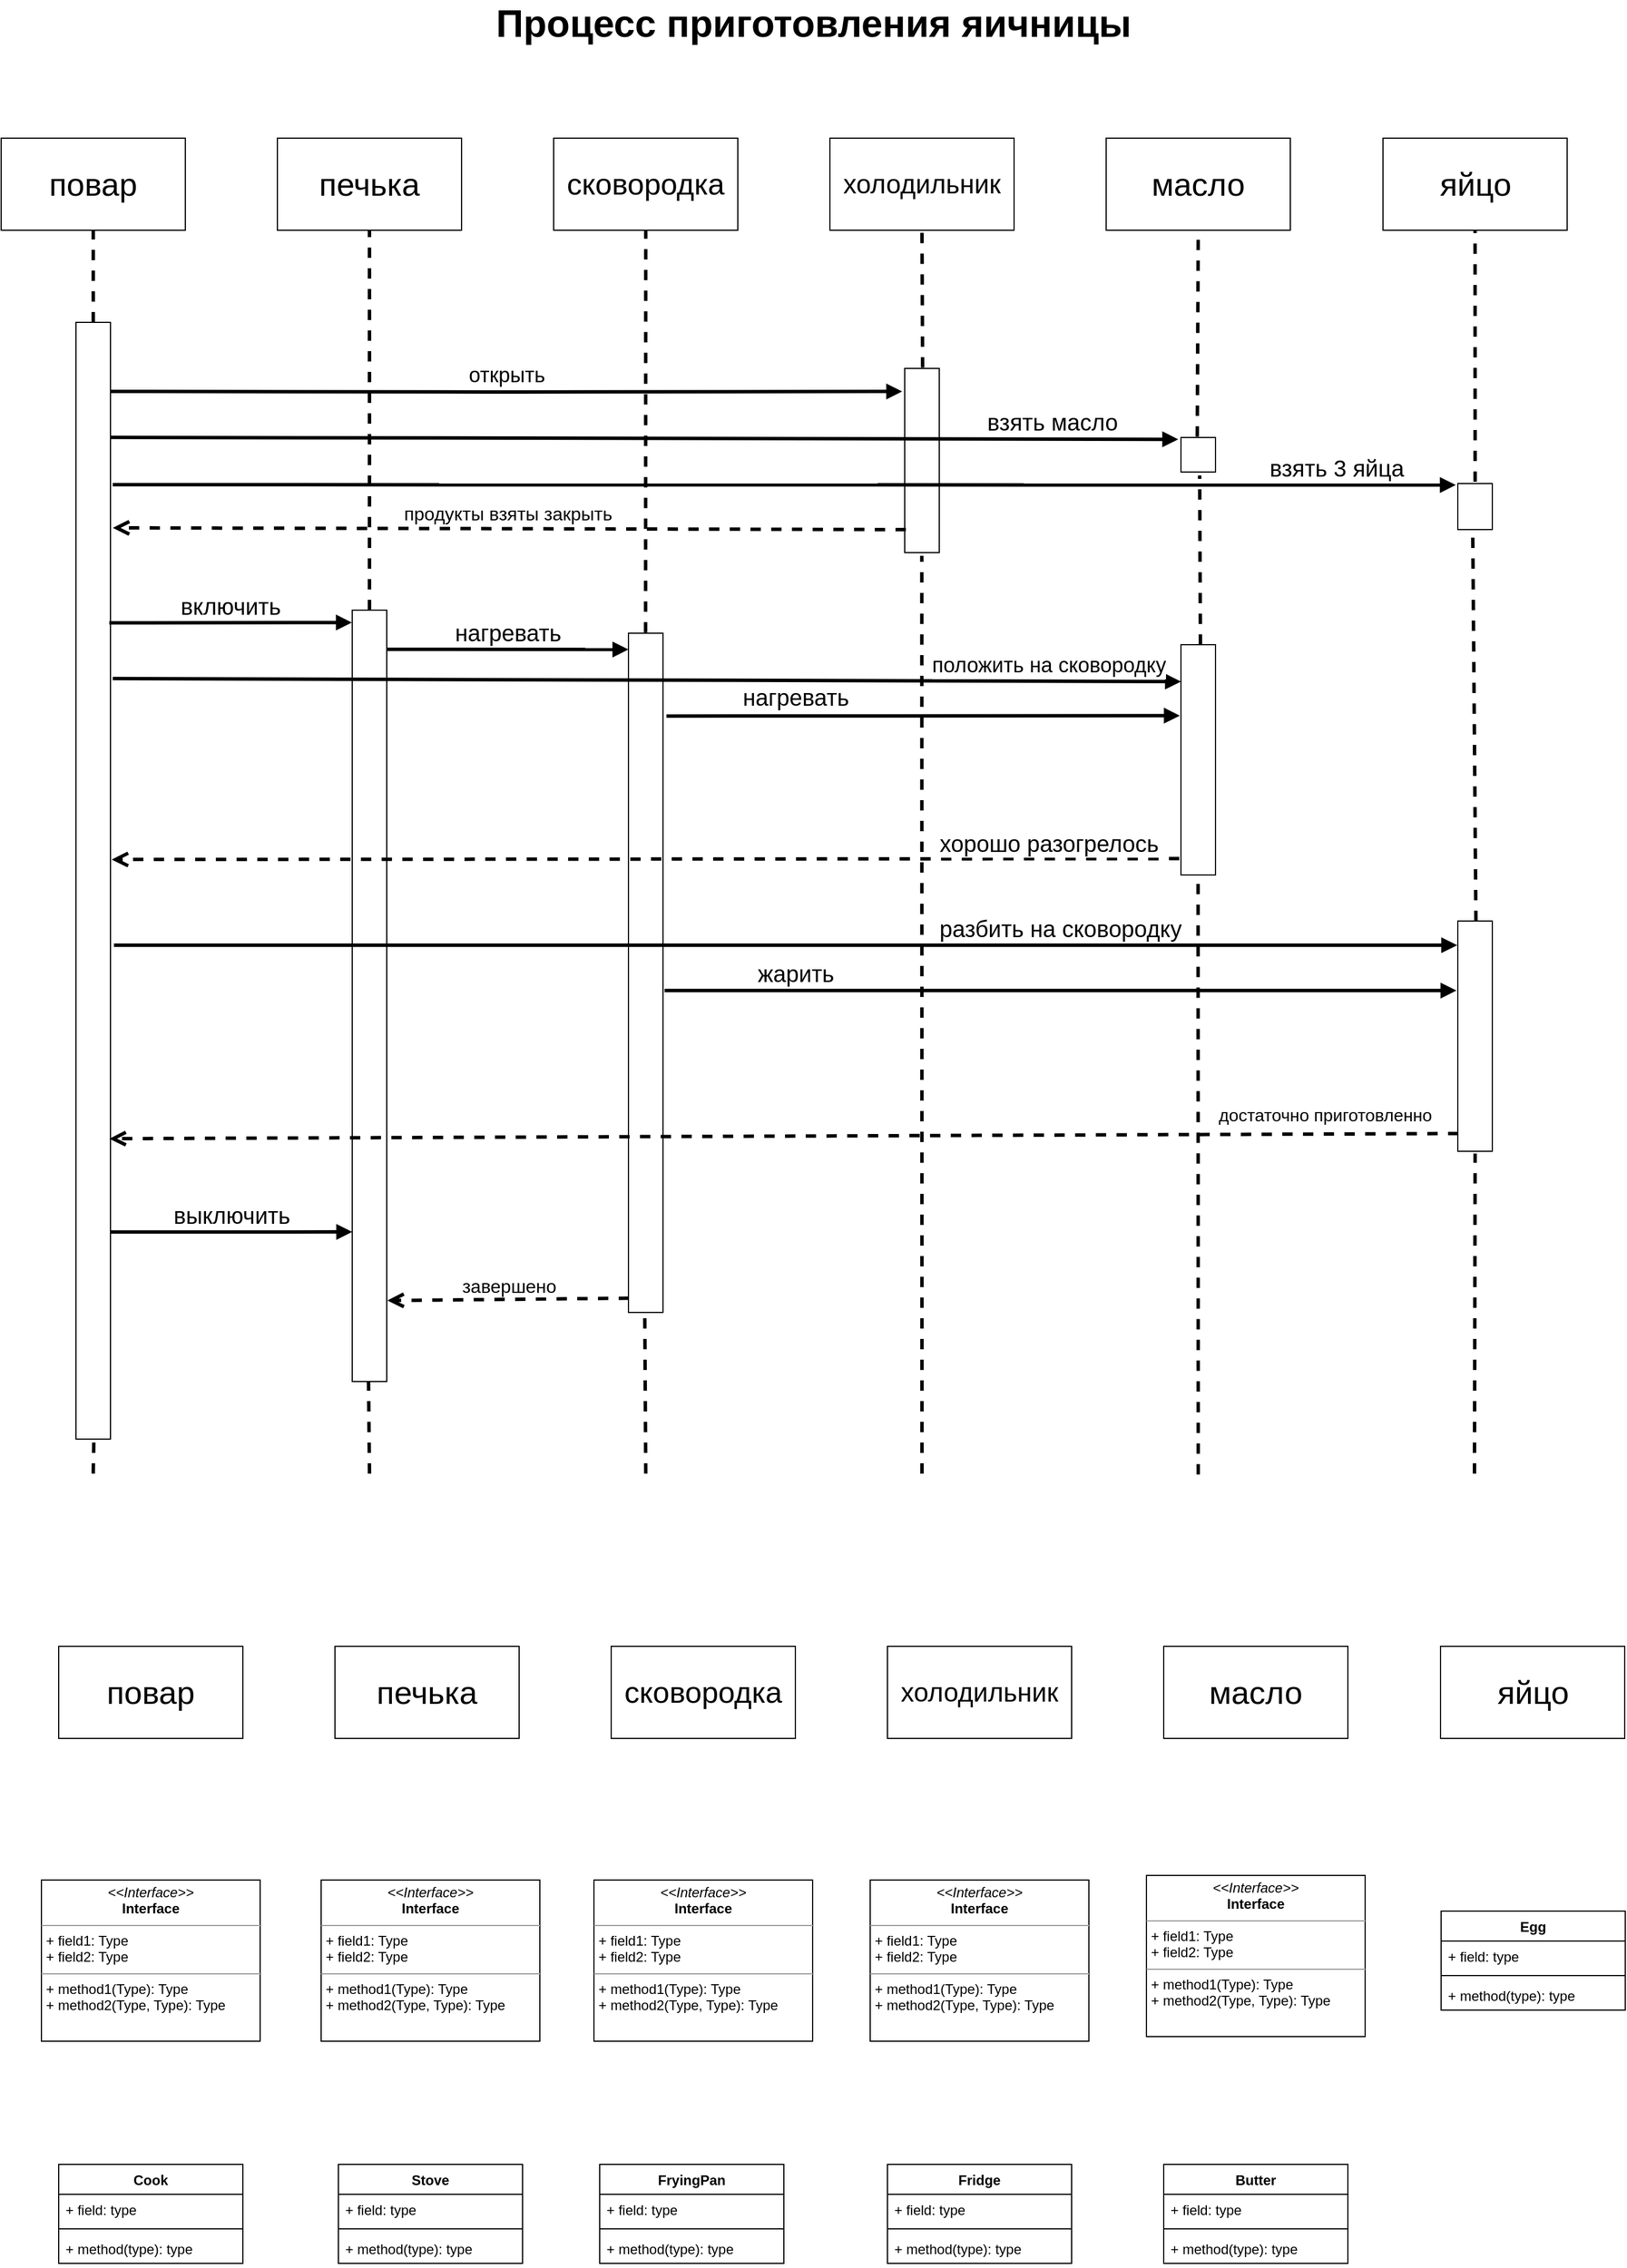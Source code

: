 <mxfile version="15.1.1" type="github">
  <diagram id="aLf2_ICq154Jyb_9Sh-q" name="Page-1">
    <mxGraphModel dx="948" dy="576" grid="1" gridSize="10" guides="1" tooltips="1" connect="1" arrows="1" fold="1" page="1" pageScale="1" pageWidth="827" pageHeight="1169" math="0" shadow="0">
      <root>
        <mxCell id="0" />
        <mxCell id="1" parent="0" />
        <mxCell id="samGDBztTZufesjh3Rk6-22" value="" style="html=1;points=[];perimeter=orthogonalPerimeter;" vertex="1" parent="1">
          <mxGeometry x="345" y="570" width="30" height="670" as="geometry" />
        </mxCell>
        <mxCell id="samGDBztTZufesjh3Rk6-23" value="" style="html=1;points=[];perimeter=orthogonalPerimeter;" vertex="1" parent="1">
          <mxGeometry x="585" y="590" width="30" height="590" as="geometry" />
        </mxCell>
        <mxCell id="samGDBztTZufesjh3Rk6-28" value="&lt;span style=&quot;font-size: 28px ; text-align: justify&quot;&gt;&lt;font style=&quot;vertical-align: inherit&quot;&gt;&lt;font style=&quot;vertical-align: inherit&quot;&gt;повар&lt;/font&gt;&lt;/font&gt;&lt;/span&gt;" style="whiteSpace=wrap;html=1;align=center;" vertex="1" parent="1">
          <mxGeometry x="40" y="160" width="160" height="80" as="geometry" />
        </mxCell>
        <mxCell id="samGDBztTZufesjh3Rk6-29" value="&lt;span style=&quot;font-size: 28px ; text-align: justify&quot;&gt;&lt;font style=&quot;vertical-align: inherit&quot;&gt;&lt;font style=&quot;vertical-align: inherit&quot;&gt;печька&lt;/font&gt;&lt;/font&gt;&lt;/span&gt;" style="whiteSpace=wrap;html=1;align=center;" vertex="1" parent="1">
          <mxGeometry x="280" y="160" width="160" height="80" as="geometry" />
        </mxCell>
        <mxCell id="samGDBztTZufesjh3Rk6-30" value="&lt;span style=&quot;font-size: 26px ; text-align: justify&quot;&gt;&lt;font style=&quot;vertical-align: inherit&quot;&gt;&lt;font style=&quot;vertical-align: inherit&quot;&gt;сковородка&lt;/font&gt;&lt;/font&gt;&lt;/span&gt;" style="whiteSpace=wrap;html=1;align=center;" vertex="1" parent="1">
          <mxGeometry x="520" y="160" width="160" height="80" as="geometry" />
        </mxCell>
        <mxCell id="samGDBztTZufesjh3Rk6-31" value="&lt;span style=&quot;font-size: 23px ; text-align: justify&quot;&gt;&lt;font style=&quot;vertical-align: inherit&quot;&gt;&lt;font style=&quot;vertical-align: inherit&quot;&gt;холодильник&lt;/font&gt;&lt;/font&gt;&lt;/span&gt;" style="whiteSpace=wrap;html=1;align=center;" vertex="1" parent="1">
          <mxGeometry x="760" y="160" width="160" height="80" as="geometry" />
        </mxCell>
        <mxCell id="samGDBztTZufesjh3Rk6-32" value="&lt;span style=&quot;font-size: 28px ; text-align: justify&quot;&gt;&lt;font style=&quot;vertical-align: inherit&quot;&gt;&lt;font style=&quot;vertical-align: inherit&quot;&gt;масло&lt;/font&gt;&lt;/font&gt;&lt;/span&gt;" style="whiteSpace=wrap;html=1;align=center;" vertex="1" parent="1">
          <mxGeometry x="1000" y="160" width="160" height="80" as="geometry" />
        </mxCell>
        <mxCell id="samGDBztTZufesjh3Rk6-33" value="&lt;span style=&quot;font-size: 28px ; text-align: justify&quot;&gt;яйцо&lt;/span&gt;" style="whiteSpace=wrap;html=1;align=center;" vertex="1" parent="1">
          <mxGeometry x="1240.5" y="160" width="160" height="80" as="geometry" />
        </mxCell>
        <mxCell id="samGDBztTZufesjh3Rk6-35" value="" style="html=1;points=[];perimeter=orthogonalPerimeter;" vertex="1" parent="1">
          <mxGeometry x="105" y="320" width="30" height="970" as="geometry" />
        </mxCell>
        <mxCell id="samGDBztTZufesjh3Rk6-36" value="" style="html=1;points=[];perimeter=orthogonalPerimeter;" vertex="1" parent="1">
          <mxGeometry x="825" y="360" width="30" height="160" as="geometry" />
        </mxCell>
        <mxCell id="samGDBztTZufesjh3Rk6-39" value="" style="html=1;points=[];perimeter=orthogonalPerimeter;" vertex="1" parent="1">
          <mxGeometry x="1065" y="420" width="30" height="30" as="geometry" />
        </mxCell>
        <mxCell id="samGDBztTZufesjh3Rk6-40" value="" style="html=1;points=[];perimeter=orthogonalPerimeter;" vertex="1" parent="1">
          <mxGeometry x="1305.5" y="460" width="30" height="40" as="geometry" />
        </mxCell>
        <mxCell id="samGDBztTZufesjh3Rk6-46" value="&lt;span style=&quot;font-size: 16px&quot;&gt;&lt;font style=&quot;vertical-align: inherit&quot;&gt;&lt;font style=&quot;vertical-align: inherit&quot;&gt;завершено&lt;/font&gt;&lt;/font&gt;&lt;/span&gt;" style="html=1;verticalAlign=bottom;endArrow=open;dashed=1;endSize=8;strokeWidth=3;entryX=1.017;entryY=0.895;entryDx=0;entryDy=0;entryPerimeter=0;exitX=0.017;exitY=0.979;exitDx=0;exitDy=0;exitPerimeter=0;" edge="1" parent="1" source="samGDBztTZufesjh3Rk6-23" target="samGDBztTZufesjh3Rk6-22">
          <mxGeometry relative="1" as="geometry">
            <mxPoint x="580" y="1080" as="sourcePoint" />
            <mxPoint x="380" y="1080" as="targetPoint" />
            <Array as="points" />
          </mxGeometry>
        </mxCell>
        <mxCell id="samGDBztTZufesjh3Rk6-52" value="&lt;font style=&quot;vertical-align: inherit&quot;&gt;&lt;font style=&quot;vertical-align: inherit ; font-size: 18px&quot;&gt;открыть&lt;/font&gt;&lt;/font&gt;" style="html=1;verticalAlign=bottom;endArrow=block;strokeWidth=3;entryX=-0.074;entryY=0.125;entryDx=0;entryDy=0;entryPerimeter=0;" edge="1" parent="1" target="samGDBztTZufesjh3Rk6-36">
          <mxGeometry width="80" relative="1" as="geometry">
            <mxPoint x="135" y="380" as="sourcePoint" />
            <mxPoint x="820.0" y="380" as="targetPoint" />
            <Array as="points">
              <mxPoint x="475.21" y="380.5" />
            </Array>
          </mxGeometry>
        </mxCell>
        <mxCell id="samGDBztTZufesjh3Rk6-53" value="&lt;font style=&quot;vertical-align: inherit&quot;&gt;&lt;font style=&quot;vertical-align: inherit ; font-size: 20px&quot;&gt;&lt;font style=&quot;vertical-align: inherit&quot;&gt;&lt;font style=&quot;vertical-align: inherit&quot;&gt;&lt;font style=&quot;vertical-align: inherit&quot;&gt;&lt;font style=&quot;vertical-align: inherit&quot;&gt;взять масло&lt;/font&gt;&lt;/font&gt;&lt;/font&gt;&lt;/font&gt;&lt;/font&gt;&lt;/font&gt;" style="html=1;verticalAlign=bottom;endArrow=block;strokeWidth=3;exitX=1;exitY=0.103;exitDx=0;exitDy=0;exitPerimeter=0;entryX=-0.08;entryY=0.054;entryDx=0;entryDy=0;entryPerimeter=0;" edge="1" parent="1" source="samGDBztTZufesjh3Rk6-35" target="samGDBztTZufesjh3Rk6-39">
          <mxGeometry x="0.764" width="80" relative="1" as="geometry">
            <mxPoint x="135" y="430.5" as="sourcePoint" />
            <mxPoint x="1070" y="420" as="targetPoint" />
            <mxPoint as="offset" />
          </mxGeometry>
        </mxCell>
        <mxCell id="samGDBztTZufesjh3Rk6-54" value="&lt;font style=&quot;vertical-align: inherit&quot;&gt;&lt;font style=&quot;vertical-align: inherit ; font-size: 20px&quot;&gt;&lt;font style=&quot;vertical-align: inherit&quot;&gt;&lt;font style=&quot;vertical-align: inherit&quot;&gt;&lt;font style=&quot;vertical-align: inherit&quot;&gt;&lt;font style=&quot;vertical-align: inherit&quot;&gt;&lt;font style=&quot;vertical-align: inherit&quot;&gt;&lt;font style=&quot;vertical-align: inherit&quot;&gt;&lt;font style=&quot;vertical-align: inherit&quot;&gt;&lt;font style=&quot;vertical-align: inherit&quot;&gt;&lt;font style=&quot;vertical-align: inherit&quot;&gt;&lt;font style=&quot;vertical-align: inherit&quot;&gt;взять 3 яйца&lt;/font&gt;&lt;/font&gt;&lt;/font&gt;&lt;/font&gt;&lt;/font&gt;&lt;/font&gt;&lt;/font&gt;&lt;/font&gt;&lt;/font&gt;&lt;/font&gt;&lt;/font&gt;&lt;/font&gt;" style="html=1;verticalAlign=bottom;endArrow=block;strokeWidth=3;entryX=-0.058;entryY=0.032;entryDx=0;entryDy=0;entryPerimeter=0;" edge="1" parent="1" target="samGDBztTZufesjh3Rk6-40">
          <mxGeometry x="0.822" width="80" relative="1" as="geometry">
            <mxPoint x="137" y="461" as="sourcePoint" />
            <mxPoint x="1303.67" y="459.65" as="targetPoint" />
            <mxPoint as="offset" />
          </mxGeometry>
        </mxCell>
        <mxCell id="samGDBztTZufesjh3Rk6-55" value="&lt;font style=&quot;vertical-align: inherit&quot;&gt;&lt;font style=&quot;vertical-align: inherit ; font-size: 20px&quot;&gt;&lt;font style=&quot;vertical-align: inherit&quot;&gt;&lt;font style=&quot;vertical-align: inherit&quot;&gt;включить&lt;/font&gt;&lt;/font&gt;&lt;/font&gt;&lt;/font&gt;" style="html=1;verticalAlign=bottom;endArrow=block;strokeWidth=3;entryX=-0.011;entryY=0.016;entryDx=0;entryDy=0;entryPerimeter=0;" edge="1" parent="1" target="samGDBztTZufesjh3Rk6-22">
          <mxGeometry width="80" relative="1" as="geometry">
            <mxPoint x="134" y="581" as="sourcePoint" />
            <mxPoint x="343" y="570" as="targetPoint" />
          </mxGeometry>
        </mxCell>
        <mxCell id="samGDBztTZufesjh3Rk6-56" value="" style="html=1;points=[];perimeter=orthogonalPerimeter;" vertex="1" parent="1">
          <mxGeometry x="1065" y="600" width="30" height="200" as="geometry" />
        </mxCell>
        <mxCell id="samGDBztTZufesjh3Rk6-57" value="" style="html=1;points=[];perimeter=orthogonalPerimeter;" vertex="1" parent="1">
          <mxGeometry x="1305.5" y="840" width="30" height="200" as="geometry" />
        </mxCell>
        <mxCell id="samGDBztTZufesjh3Rk6-58" value="&lt;font style=&quot;vertical-align: inherit&quot;&gt;&lt;font style=&quot;vertical-align: inherit ; font-size: 20px&quot;&gt;&lt;font style=&quot;vertical-align: inherit&quot;&gt;&lt;font style=&quot;vertical-align: inherit&quot;&gt;&lt;font style=&quot;vertical-align: inherit&quot;&gt;&lt;font style=&quot;vertical-align: inherit&quot;&gt;выключить&lt;/font&gt;&lt;/font&gt;&lt;/font&gt;&lt;/font&gt;&lt;/font&gt;&lt;/font&gt;" style="html=1;verticalAlign=bottom;endArrow=block;strokeWidth=3;exitX=0.99;exitY=0.312;exitDx=0;exitDy=0;exitPerimeter=0;entryX=-0.011;entryY=0.016;entryDx=0;entryDy=0;entryPerimeter=0;" edge="1" parent="1">
          <mxGeometry width="80" relative="1" as="geometry">
            <mxPoint x="135.03" y="1110.16" as="sourcePoint" />
            <mxPoint x="345" y="1110" as="targetPoint" />
            <Array as="points">
              <mxPoint x="235.03" y="1110.16" />
            </Array>
          </mxGeometry>
        </mxCell>
        <mxCell id="samGDBztTZufesjh3Rk6-59" value="&lt;font style=&quot;vertical-align: inherit&quot;&gt;&lt;font style=&quot;vertical-align: inherit ; font-size: 20px&quot;&gt;&lt;font style=&quot;vertical-align: inherit&quot;&gt;&lt;font style=&quot;vertical-align: inherit&quot;&gt;&lt;font style=&quot;vertical-align: inherit&quot;&gt;&lt;font style=&quot;vertical-align: inherit&quot;&gt;нагревать&lt;/font&gt;&lt;/font&gt;&lt;/font&gt;&lt;/font&gt;&lt;/font&gt;&lt;/font&gt;" style="html=1;verticalAlign=bottom;endArrow=block;strokeWidth=3;entryX=-0.002;entryY=0.024;entryDx=0;entryDy=0;entryPerimeter=0;" edge="1" parent="1" target="samGDBztTZufesjh3Rk6-23">
          <mxGeometry width="80" relative="1" as="geometry">
            <mxPoint x="375" y="604" as="sourcePoint" />
            <mxPoint x="585" y="613" as="targetPoint" />
          </mxGeometry>
        </mxCell>
        <mxCell id="samGDBztTZufesjh3Rk6-60" value="&lt;span style=&quot;font-size: 16px&quot;&gt;&lt;font style=&quot;vertical-align: inherit&quot;&gt;&lt;font style=&quot;vertical-align: inherit&quot;&gt;&lt;font style=&quot;vertical-align: inherit&quot;&gt;&lt;font style=&quot;vertical-align: inherit&quot;&gt;продукты взяты закрыть&lt;/font&gt;&lt;/font&gt;&lt;/font&gt;&lt;/font&gt;&lt;/span&gt;" style="html=1;verticalAlign=bottom;endArrow=open;dashed=1;endSize=8;strokeWidth=3;exitX=0.033;exitY=0.875;exitDx=0;exitDy=0;exitPerimeter=0;entryX=1.067;entryY=0.184;entryDx=0;entryDy=0;entryPerimeter=0;" edge="1" parent="1" source="samGDBztTZufesjh3Rk6-36" target="samGDBztTZufesjh3Rk6-35">
          <mxGeometry x="0.004" y="-1" relative="1" as="geometry">
            <mxPoint x="580" y="500" as="sourcePoint" />
            <mxPoint x="380" y="500" as="targetPoint" />
            <Array as="points" />
            <mxPoint as="offset" />
          </mxGeometry>
        </mxCell>
        <mxCell id="samGDBztTZufesjh3Rk6-61" value="&lt;span style=&quot;font-size: 20px&quot;&gt;&lt;font style=&quot;vertical-align: inherit&quot;&gt;&lt;font style=&quot;vertical-align: inherit&quot;&gt;нагревать&lt;/font&gt;&lt;/font&gt;&lt;/span&gt;" style="html=1;verticalAlign=bottom;endArrow=block;strokeWidth=3;exitX=1.1;exitY=0.122;exitDx=0;exitDy=0;exitPerimeter=0;entryX=-0.033;entryY=0.308;entryDx=0;entryDy=0;entryPerimeter=0;" edge="1" parent="1" source="samGDBztTZufesjh3Rk6-23" target="samGDBztTZufesjh3Rk6-56">
          <mxGeometry x="-0.498" y="2" width="80" relative="1" as="geometry">
            <mxPoint x="760" y="680" as="sourcePoint" />
            <mxPoint x="1065" y="659" as="targetPoint" />
            <mxPoint as="offset" />
          </mxGeometry>
        </mxCell>
        <mxCell id="samGDBztTZufesjh3Rk6-62" value="&lt;font style=&quot;font-size: 20px&quot;&gt;хорошо разогрелось&lt;/font&gt;" style="html=1;verticalAlign=bottom;endArrow=open;dashed=1;endSize=8;strokeWidth=3;exitX=-0.048;exitY=0.929;exitDx=0;exitDy=0;exitPerimeter=0;entryX=1.033;entryY=0.481;entryDx=0;entryDy=0;entryPerimeter=0;startSize=8;" edge="1" parent="1" source="samGDBztTZufesjh3Rk6-56" target="samGDBztTZufesjh3Rk6-35">
          <mxGeometry x="-0.755" y="1" relative="1" as="geometry">
            <mxPoint x="850" y="780" as="sourcePoint" />
            <mxPoint x="650.0" y="780" as="targetPoint" />
            <Array as="points" />
            <mxPoint as="offset" />
          </mxGeometry>
        </mxCell>
        <mxCell id="samGDBztTZufesjh3Rk6-63" value="&lt;font style=&quot;vertical-align: inherit&quot;&gt;&lt;font style=&quot;vertical-align: inherit ; font-size: 18px&quot;&gt;положить на сковородку&lt;/font&gt;&lt;/font&gt;" style="html=1;verticalAlign=bottom;endArrow=block;strokeWidth=3;exitX=1.067;exitY=0.319;exitDx=0;exitDy=0;exitPerimeter=0;entryX=0;entryY=0.16;entryDx=0;entryDy=0;entryPerimeter=0;" edge="1" parent="1" source="samGDBztTZufesjh3Rk6-35" target="samGDBztTZufesjh3Rk6-56">
          <mxGeometry x="0.752" width="80" relative="1" as="geometry">
            <mxPoint x="260" y="640" as="sourcePoint" />
            <mxPoint x="710" y="640.1" as="targetPoint" />
            <mxPoint as="offset" />
          </mxGeometry>
        </mxCell>
        <mxCell id="samGDBztTZufesjh3Rk6-64" value="&lt;span style=&quot;font-size: 20px&quot;&gt;&lt;font style=&quot;vertical-align: inherit&quot;&gt;&lt;font style=&quot;vertical-align: inherit&quot;&gt;разбить на сковородку&lt;/font&gt;&lt;/font&gt;&lt;/span&gt;" style="html=1;verticalAlign=bottom;endArrow=block;strokeWidth=3;entryX=-0.017;entryY=0.105;entryDx=0;entryDy=0;entryPerimeter=0;" edge="1" parent="1" target="samGDBztTZufesjh3Rk6-57">
          <mxGeometry x="0.409" width="80" relative="1" as="geometry">
            <mxPoint x="138" y="861" as="sourcePoint" />
            <mxPoint x="1340" y="860.1" as="targetPoint" />
            <mxPoint as="offset" />
          </mxGeometry>
        </mxCell>
        <mxCell id="samGDBztTZufesjh3Rk6-65" value="&lt;span style=&quot;font-size: 20px&quot;&gt;&lt;font style=&quot;vertical-align: inherit&quot;&gt;&lt;font style=&quot;vertical-align: inherit&quot;&gt;жарить&lt;/font&gt;&lt;/font&gt;&lt;/span&gt;" style="html=1;verticalAlign=bottom;endArrow=block;strokeWidth=3;exitX=1.044;exitY=0.526;exitDx=0;exitDy=0;exitPerimeter=0;entryX=-0.039;entryY=0.302;entryDx=0;entryDy=0;entryPerimeter=0;" edge="1" parent="1" source="samGDBztTZufesjh3Rk6-23" target="samGDBztTZufesjh3Rk6-57">
          <mxGeometry x="-0.669" width="80" relative="1" as="geometry">
            <mxPoint x="800.5" y="900" as="sourcePoint" />
            <mxPoint x="1300" y="900" as="targetPoint" />
            <mxPoint as="offset" />
          </mxGeometry>
        </mxCell>
        <mxCell id="samGDBztTZufesjh3Rk6-66" value="&lt;font style=&quot;font-size: 15px&quot;&gt;достаточно приготовленно&lt;/font&gt;" style="html=1;verticalAlign=bottom;endArrow=open;dashed=1;endSize=8;strokeWidth=3;exitX=0.017;exitY=0.923;exitDx=0;exitDy=0;exitPerimeter=0;entryX=0.967;entryY=0.731;entryDx=0;entryDy=0;entryPerimeter=0;" edge="1" parent="1" source="samGDBztTZufesjh3Rk6-57" target="samGDBztTZufesjh3Rk6-35">
          <mxGeometry x="-0.802" y="-5" relative="1" as="geometry">
            <mxPoint x="730" y="1020" as="sourcePoint" />
            <mxPoint x="150" y="1023" as="targetPoint" />
            <Array as="points" />
            <mxPoint as="offset" />
          </mxGeometry>
        </mxCell>
        <mxCell id="samGDBztTZufesjh3Rk6-67" value="&lt;font style=&quot;font-size: 33px&quot;&gt;Процесс приготовления яичницы&amp;nbsp;&lt;/font&gt;" style="text;strokeColor=none;fillColor=none;html=1;fontSize=24;fontStyle=1;verticalAlign=middle;align=center;" vertex="1" parent="1">
          <mxGeometry x="470" y="40" width="560" height="40" as="geometry" />
        </mxCell>
        <mxCell id="samGDBztTZufesjh3Rk6-68" value="" style="endArrow=none;dashed=1;html=1;startSize=8;strokeWidth=3;entryX=0.5;entryY=1;entryDx=0;entryDy=0;" edge="1" parent="1" target="samGDBztTZufesjh3Rk6-28">
          <mxGeometry width="50" height="50" relative="1" as="geometry">
            <mxPoint x="120" y="320" as="sourcePoint" />
            <mxPoint x="700" y="690" as="targetPoint" />
          </mxGeometry>
        </mxCell>
        <mxCell id="samGDBztTZufesjh3Rk6-69" value="" style="endArrow=none;dashed=1;html=1;startSize=8;strokeWidth=3;" edge="1" parent="1">
          <mxGeometry width="50" height="50" relative="1" as="geometry">
            <mxPoint x="360" y="570" as="sourcePoint" />
            <mxPoint x="360" y="240" as="targetPoint" />
          </mxGeometry>
        </mxCell>
        <mxCell id="samGDBztTZufesjh3Rk6-70" value="" style="endArrow=none;dashed=1;html=1;startSize=8;strokeWidth=3;entryX=0.472;entryY=1;entryDx=0;entryDy=0;entryPerimeter=0;" edge="1" parent="1" target="samGDBztTZufesjh3Rk6-22">
          <mxGeometry width="50" height="50" relative="1" as="geometry">
            <mxPoint x="360" y="1320" as="sourcePoint" />
            <mxPoint x="370" y="1200" as="targetPoint" />
          </mxGeometry>
        </mxCell>
        <mxCell id="samGDBztTZufesjh3Rk6-71" value="" style="endArrow=none;dashed=1;html=1;startSize=8;strokeWidth=3;entryX=0.518;entryY=1;entryDx=0;entryDy=0;entryPerimeter=0;" edge="1" parent="1" target="samGDBztTZufesjh3Rk6-35">
          <mxGeometry width="50" height="50" relative="1" as="geometry">
            <mxPoint x="120" y="1320" as="sourcePoint" />
            <mxPoint x="120" y="1290" as="targetPoint" />
          </mxGeometry>
        </mxCell>
        <mxCell id="samGDBztTZufesjh3Rk6-73" value="" style="endArrow=none;dashed=1;html=1;startSize=8;strokeWidth=3;entryX=0.472;entryY=1;entryDx=0;entryDy=0;entryPerimeter=0;" edge="1" parent="1" target="samGDBztTZufesjh3Rk6-23">
          <mxGeometry width="50" height="50" relative="1" as="geometry">
            <mxPoint x="600" y="1320" as="sourcePoint" />
            <mxPoint x="600" y="1180" as="targetPoint" />
          </mxGeometry>
        </mxCell>
        <mxCell id="samGDBztTZufesjh3Rk6-74" value="" style="endArrow=none;dashed=1;html=1;startSize=8;strokeWidth=3;entryX=0.495;entryY=1.017;entryDx=0;entryDy=0;entryPerimeter=0;" edge="1" parent="1" target="samGDBztTZufesjh3Rk6-36">
          <mxGeometry width="50" height="50" relative="1" as="geometry">
            <mxPoint x="840" y="1320" as="sourcePoint" />
            <mxPoint x="840" y="510" as="targetPoint" />
          </mxGeometry>
        </mxCell>
        <mxCell id="samGDBztTZufesjh3Rk6-75" value="" style="endArrow=none;dashed=1;html=1;startSize=8;strokeWidth=3;exitX=0.518;exitY=-0.005;exitDx=0;exitDy=0;exitPerimeter=0;entryX=0.5;entryY=1;entryDx=0;entryDy=0;" edge="1" parent="1" source="samGDBztTZufesjh3Rk6-36" target="samGDBztTZufesjh3Rk6-31">
          <mxGeometry width="50" height="50" relative="1" as="geometry">
            <mxPoint x="840" y="300" as="sourcePoint" />
            <mxPoint x="840" y="250" as="targetPoint" />
          </mxGeometry>
        </mxCell>
        <mxCell id="samGDBztTZufesjh3Rk6-76" value="" style="endArrow=none;dashed=1;html=1;startSize=8;strokeWidth=3;entryX=0.5;entryY=1;entryDx=0;entryDy=0;exitX=0.495;exitY=-0.001;exitDx=0;exitDy=0;exitPerimeter=0;" edge="1" parent="1" source="samGDBztTZufesjh3Rk6-23" target="samGDBztTZufesjh3Rk6-30">
          <mxGeometry width="50" height="50" relative="1" as="geometry">
            <mxPoint x="600" y="280" as="sourcePoint" />
            <mxPoint x="600" y="240" as="targetPoint" />
          </mxGeometry>
        </mxCell>
        <mxCell id="samGDBztTZufesjh3Rk6-77" value="" style="endArrow=none;dashed=1;html=1;startSize=8;strokeWidth=3;entryX=0.5;entryY=1;entryDx=0;entryDy=0;exitX=0.472;exitY=-0.025;exitDx=0;exitDy=0;exitPerimeter=0;" edge="1" parent="1" source="samGDBztTZufesjh3Rk6-39" target="samGDBztTZufesjh3Rk6-32">
          <mxGeometry width="50" height="50" relative="1" as="geometry">
            <mxPoint x="1080" y="340" as="sourcePoint" />
            <mxPoint x="1080" y="260" as="targetPoint" />
          </mxGeometry>
        </mxCell>
        <mxCell id="samGDBztTZufesjh3Rk6-78" value="" style="endArrow=none;dashed=1;html=1;startSize=8;strokeWidth=3;entryX=0.541;entryY=1.101;entryDx=0;entryDy=0;entryPerimeter=0;exitX=0.564;exitY=0;exitDx=0;exitDy=0;exitPerimeter=0;" edge="1" parent="1" source="samGDBztTZufesjh3Rk6-56" target="samGDBztTZufesjh3Rk6-39">
          <mxGeometry width="50" height="50" relative="1" as="geometry">
            <mxPoint x="1080" y="530" as="sourcePoint" />
            <mxPoint x="1080" y="450" as="targetPoint" />
          </mxGeometry>
        </mxCell>
        <mxCell id="samGDBztTZufesjh3Rk6-79" value="" style="endArrow=none;dashed=1;html=1;startSize=8;strokeWidth=3;entryX=0.495;entryY=1.01;entryDx=0;entryDy=0;entryPerimeter=0;" edge="1" parent="1" target="samGDBztTZufesjh3Rk6-56">
          <mxGeometry width="50" height="50" relative="1" as="geometry">
            <mxPoint x="1080" y="1320.69" as="sourcePoint" />
            <mxPoint x="1080" y="760" as="targetPoint" />
          </mxGeometry>
        </mxCell>
        <mxCell id="samGDBztTZufesjh3Rk6-80" value="" style="endArrow=none;dashed=1;html=1;startSize=8;strokeWidth=3;entryX=0.433;entryY=1.05;entryDx=0;entryDy=0;exitX=0.525;exitY=0;exitDx=0;exitDy=0;exitPerimeter=0;entryPerimeter=0;" edge="1" parent="1" source="samGDBztTZufesjh3Rk6-57" target="samGDBztTZufesjh3Rk6-40">
          <mxGeometry width="50" height="50" relative="1" as="geometry">
            <mxPoint x="1320" y="800" as="sourcePoint" />
            <mxPoint x="1320" y="720" as="targetPoint" />
          </mxGeometry>
        </mxCell>
        <mxCell id="samGDBztTZufesjh3Rk6-81" value="" style="endArrow=none;dashed=1;html=1;startSize=8;strokeWidth=3;entryX=0.502;entryY=1.01;entryDx=0;entryDy=0;entryPerimeter=0;" edge="1" parent="1" target="samGDBztTZufesjh3Rk6-57">
          <mxGeometry width="50" height="50" relative="1" as="geometry">
            <mxPoint x="1320" y="1320" as="sourcePoint" />
            <mxPoint x="1320" y="1040" as="targetPoint" />
          </mxGeometry>
        </mxCell>
        <mxCell id="samGDBztTZufesjh3Rk6-82" value="" style="endArrow=none;dashed=1;html=1;startSize=8;strokeWidth=3;entryX=0.5;entryY=1;entryDx=0;entryDy=0;exitX=0.502;exitY=-0.036;exitDx=0;exitDy=0;exitPerimeter=0;" edge="1" parent="1" source="samGDBztTZufesjh3Rk6-40" target="samGDBztTZufesjh3Rk6-33">
          <mxGeometry width="50" height="50" relative="1" as="geometry">
            <mxPoint x="1320" y="380" as="sourcePoint" />
            <mxPoint x="1320" y="300" as="targetPoint" />
          </mxGeometry>
        </mxCell>
        <mxCell id="pEELNfP1-bwVWqBeT94R-1" value="&lt;span style=&quot;font-size: 28px ; text-align: justify&quot;&gt;&lt;font style=&quot;vertical-align: inherit&quot;&gt;&lt;font style=&quot;vertical-align: inherit&quot;&gt;повар&lt;/font&gt;&lt;/font&gt;&lt;/span&gt;" style="whiteSpace=wrap;html=1;align=center;" vertex="1" parent="1">
          <mxGeometry x="90" y="1470" width="160" height="80" as="geometry" />
        </mxCell>
        <mxCell id="pEELNfP1-bwVWqBeT94R-2" value="&lt;span style=&quot;font-size: 28px ; text-align: justify&quot;&gt;&lt;font style=&quot;vertical-align: inherit&quot;&gt;&lt;font style=&quot;vertical-align: inherit&quot;&gt;печька&lt;/font&gt;&lt;/font&gt;&lt;/span&gt;" style="whiteSpace=wrap;html=1;align=center;" vertex="1" parent="1">
          <mxGeometry x="330" y="1470" width="160" height="80" as="geometry" />
        </mxCell>
        <mxCell id="pEELNfP1-bwVWqBeT94R-3" value="&lt;span style=&quot;font-size: 26px ; text-align: justify&quot;&gt;&lt;font style=&quot;vertical-align: inherit&quot;&gt;&lt;font style=&quot;vertical-align: inherit&quot;&gt;сковородка&lt;/font&gt;&lt;/font&gt;&lt;/span&gt;" style="whiteSpace=wrap;html=1;align=center;" vertex="1" parent="1">
          <mxGeometry x="570" y="1470" width="160" height="80" as="geometry" />
        </mxCell>
        <mxCell id="pEELNfP1-bwVWqBeT94R-4" value="&lt;span style=&quot;font-size: 23px ; text-align: justify&quot;&gt;&lt;font style=&quot;vertical-align: inherit&quot;&gt;&lt;font style=&quot;vertical-align: inherit&quot;&gt;холодильник&lt;/font&gt;&lt;/font&gt;&lt;/span&gt;" style="whiteSpace=wrap;html=1;align=center;" vertex="1" parent="1">
          <mxGeometry x="810" y="1470" width="160" height="80" as="geometry" />
        </mxCell>
        <mxCell id="pEELNfP1-bwVWqBeT94R-5" value="&lt;span style=&quot;font-size: 28px ; text-align: justify&quot;&gt;&lt;font style=&quot;vertical-align: inherit&quot;&gt;&lt;font style=&quot;vertical-align: inherit&quot;&gt;масло&lt;/font&gt;&lt;/font&gt;&lt;/span&gt;" style="whiteSpace=wrap;html=1;align=center;" vertex="1" parent="1">
          <mxGeometry x="1050" y="1470" width="160" height="80" as="geometry" />
        </mxCell>
        <mxCell id="pEELNfP1-bwVWqBeT94R-6" value="&lt;span style=&quot;font-size: 28px ; text-align: justify&quot;&gt;яйцо&lt;/span&gt;" style="whiteSpace=wrap;html=1;align=center;" vertex="1" parent="1">
          <mxGeometry x="1290.5" y="1470" width="160" height="80" as="geometry" />
        </mxCell>
        <mxCell id="pEELNfP1-bwVWqBeT94R-7" value="Cook" style="swimlane;fontStyle=1;align=center;verticalAlign=top;childLayout=stackLayout;horizontal=1;startSize=26;horizontalStack=0;resizeParent=1;resizeParentMax=0;resizeLast=0;collapsible=1;marginBottom=0;" vertex="1" parent="1">
          <mxGeometry x="90" y="1920" width="160" height="86" as="geometry" />
        </mxCell>
        <mxCell id="pEELNfP1-bwVWqBeT94R-8" value="+ field: type" style="text;strokeColor=none;fillColor=none;align=left;verticalAlign=top;spacingLeft=4;spacingRight=4;overflow=hidden;rotatable=0;points=[[0,0.5],[1,0.5]];portConstraint=eastwest;" vertex="1" parent="pEELNfP1-bwVWqBeT94R-7">
          <mxGeometry y="26" width="160" height="26" as="geometry" />
        </mxCell>
        <mxCell id="pEELNfP1-bwVWqBeT94R-9" value="" style="line;strokeWidth=1;fillColor=none;align=left;verticalAlign=middle;spacingTop=-1;spacingLeft=3;spacingRight=3;rotatable=0;labelPosition=right;points=[];portConstraint=eastwest;" vertex="1" parent="pEELNfP1-bwVWqBeT94R-7">
          <mxGeometry y="52" width="160" height="8" as="geometry" />
        </mxCell>
        <mxCell id="pEELNfP1-bwVWqBeT94R-10" value="+ method(type): type" style="text;strokeColor=none;fillColor=none;align=left;verticalAlign=top;spacingLeft=4;spacingRight=4;overflow=hidden;rotatable=0;points=[[0,0.5],[1,0.5]];portConstraint=eastwest;" vertex="1" parent="pEELNfP1-bwVWqBeT94R-7">
          <mxGeometry y="60" width="160" height="26" as="geometry" />
        </mxCell>
        <mxCell id="pEELNfP1-bwVWqBeT94R-11" value="Stove" style="swimlane;fontStyle=1;align=center;verticalAlign=top;childLayout=stackLayout;horizontal=1;startSize=26;horizontalStack=0;resizeParent=1;resizeParentMax=0;resizeLast=0;collapsible=1;marginBottom=0;" vertex="1" parent="1">
          <mxGeometry x="333" y="1920" width="160" height="86" as="geometry" />
        </mxCell>
        <mxCell id="pEELNfP1-bwVWqBeT94R-12" value="+ field: type" style="text;strokeColor=none;fillColor=none;align=left;verticalAlign=top;spacingLeft=4;spacingRight=4;overflow=hidden;rotatable=0;points=[[0,0.5],[1,0.5]];portConstraint=eastwest;" vertex="1" parent="pEELNfP1-bwVWqBeT94R-11">
          <mxGeometry y="26" width="160" height="26" as="geometry" />
        </mxCell>
        <mxCell id="pEELNfP1-bwVWqBeT94R-13" value="" style="line;strokeWidth=1;fillColor=none;align=left;verticalAlign=middle;spacingTop=-1;spacingLeft=3;spacingRight=3;rotatable=0;labelPosition=right;points=[];portConstraint=eastwest;" vertex="1" parent="pEELNfP1-bwVWqBeT94R-11">
          <mxGeometry y="52" width="160" height="8" as="geometry" />
        </mxCell>
        <mxCell id="pEELNfP1-bwVWqBeT94R-14" value="+ method(type): type" style="text;strokeColor=none;fillColor=none;align=left;verticalAlign=top;spacingLeft=4;spacingRight=4;overflow=hidden;rotatable=0;points=[[0,0.5],[1,0.5]];portConstraint=eastwest;" vertex="1" parent="pEELNfP1-bwVWqBeT94R-11">
          <mxGeometry y="60" width="160" height="26" as="geometry" />
        </mxCell>
        <mxCell id="pEELNfP1-bwVWqBeT94R-15" value="FryingPan" style="swimlane;fontStyle=1;align=center;verticalAlign=top;childLayout=stackLayout;horizontal=1;startSize=26;horizontalStack=0;resizeParent=1;resizeParentMax=0;resizeLast=0;collapsible=1;marginBottom=0;" vertex="1" parent="1">
          <mxGeometry x="560" y="1920" width="160" height="86" as="geometry" />
        </mxCell>
        <mxCell id="pEELNfP1-bwVWqBeT94R-16" value="+ field: type" style="text;strokeColor=none;fillColor=none;align=left;verticalAlign=top;spacingLeft=4;spacingRight=4;overflow=hidden;rotatable=0;points=[[0,0.5],[1,0.5]];portConstraint=eastwest;" vertex="1" parent="pEELNfP1-bwVWqBeT94R-15">
          <mxGeometry y="26" width="160" height="26" as="geometry" />
        </mxCell>
        <mxCell id="pEELNfP1-bwVWqBeT94R-17" value="" style="line;strokeWidth=1;fillColor=none;align=left;verticalAlign=middle;spacingTop=-1;spacingLeft=3;spacingRight=3;rotatable=0;labelPosition=right;points=[];portConstraint=eastwest;" vertex="1" parent="pEELNfP1-bwVWqBeT94R-15">
          <mxGeometry y="52" width="160" height="8" as="geometry" />
        </mxCell>
        <mxCell id="pEELNfP1-bwVWqBeT94R-18" value="+ method(type): type" style="text;strokeColor=none;fillColor=none;align=left;verticalAlign=top;spacingLeft=4;spacingRight=4;overflow=hidden;rotatable=0;points=[[0,0.5],[1,0.5]];portConstraint=eastwest;" vertex="1" parent="pEELNfP1-bwVWqBeT94R-15">
          <mxGeometry y="60" width="160" height="26" as="geometry" />
        </mxCell>
        <mxCell id="pEELNfP1-bwVWqBeT94R-19" value="Fridge" style="swimlane;fontStyle=1;align=center;verticalAlign=top;childLayout=stackLayout;horizontal=1;startSize=26;horizontalStack=0;resizeParent=1;resizeParentMax=0;resizeLast=0;collapsible=1;marginBottom=0;" vertex="1" parent="1">
          <mxGeometry x="810" y="1920" width="160" height="86" as="geometry" />
        </mxCell>
        <mxCell id="pEELNfP1-bwVWqBeT94R-20" value="+ field: type" style="text;strokeColor=none;fillColor=none;align=left;verticalAlign=top;spacingLeft=4;spacingRight=4;overflow=hidden;rotatable=0;points=[[0,0.5],[1,0.5]];portConstraint=eastwest;" vertex="1" parent="pEELNfP1-bwVWqBeT94R-19">
          <mxGeometry y="26" width="160" height="26" as="geometry" />
        </mxCell>
        <mxCell id="pEELNfP1-bwVWqBeT94R-21" value="" style="line;strokeWidth=1;fillColor=none;align=left;verticalAlign=middle;spacingTop=-1;spacingLeft=3;spacingRight=3;rotatable=0;labelPosition=right;points=[];portConstraint=eastwest;" vertex="1" parent="pEELNfP1-bwVWqBeT94R-19">
          <mxGeometry y="52" width="160" height="8" as="geometry" />
        </mxCell>
        <mxCell id="pEELNfP1-bwVWqBeT94R-22" value="+ method(type): type" style="text;strokeColor=none;fillColor=none;align=left;verticalAlign=top;spacingLeft=4;spacingRight=4;overflow=hidden;rotatable=0;points=[[0,0.5],[1,0.5]];portConstraint=eastwest;" vertex="1" parent="pEELNfP1-bwVWqBeT94R-19">
          <mxGeometry y="60" width="160" height="26" as="geometry" />
        </mxCell>
        <mxCell id="pEELNfP1-bwVWqBeT94R-23" value="Butter" style="swimlane;fontStyle=1;align=center;verticalAlign=top;childLayout=stackLayout;horizontal=1;startSize=26;horizontalStack=0;resizeParent=1;resizeParentMax=0;resizeLast=0;collapsible=1;marginBottom=0;" vertex="1" parent="1">
          <mxGeometry x="1050" y="1920" width="160" height="86" as="geometry" />
        </mxCell>
        <mxCell id="pEELNfP1-bwVWqBeT94R-24" value="+ field: type" style="text;strokeColor=none;fillColor=none;align=left;verticalAlign=top;spacingLeft=4;spacingRight=4;overflow=hidden;rotatable=0;points=[[0,0.5],[1,0.5]];portConstraint=eastwest;" vertex="1" parent="pEELNfP1-bwVWqBeT94R-23">
          <mxGeometry y="26" width="160" height="26" as="geometry" />
        </mxCell>
        <mxCell id="pEELNfP1-bwVWqBeT94R-25" value="" style="line;strokeWidth=1;fillColor=none;align=left;verticalAlign=middle;spacingTop=-1;spacingLeft=3;spacingRight=3;rotatable=0;labelPosition=right;points=[];portConstraint=eastwest;" vertex="1" parent="pEELNfP1-bwVWqBeT94R-23">
          <mxGeometry y="52" width="160" height="8" as="geometry" />
        </mxCell>
        <mxCell id="pEELNfP1-bwVWqBeT94R-26" value="+ method(type): type" style="text;strokeColor=none;fillColor=none;align=left;verticalAlign=top;spacingLeft=4;spacingRight=4;overflow=hidden;rotatable=0;points=[[0,0.5],[1,0.5]];portConstraint=eastwest;" vertex="1" parent="pEELNfP1-bwVWqBeT94R-23">
          <mxGeometry y="60" width="160" height="26" as="geometry" />
        </mxCell>
        <mxCell id="pEELNfP1-bwVWqBeT94R-27" value="Egg" style="swimlane;fontStyle=1;align=center;verticalAlign=top;childLayout=stackLayout;horizontal=1;startSize=26;horizontalStack=0;resizeParent=1;resizeParentMax=0;resizeLast=0;collapsible=1;marginBottom=0;" vertex="1" parent="1">
          <mxGeometry x="1291" y="1700" width="160" height="86" as="geometry" />
        </mxCell>
        <mxCell id="pEELNfP1-bwVWqBeT94R-28" value="+ field: type" style="text;strokeColor=none;fillColor=none;align=left;verticalAlign=top;spacingLeft=4;spacingRight=4;overflow=hidden;rotatable=0;points=[[0,0.5],[1,0.5]];portConstraint=eastwest;" vertex="1" parent="pEELNfP1-bwVWqBeT94R-27">
          <mxGeometry y="26" width="160" height="26" as="geometry" />
        </mxCell>
        <mxCell id="pEELNfP1-bwVWqBeT94R-29" value="" style="line;strokeWidth=1;fillColor=none;align=left;verticalAlign=middle;spacingTop=-1;spacingLeft=3;spacingRight=3;rotatable=0;labelPosition=right;points=[];portConstraint=eastwest;" vertex="1" parent="pEELNfP1-bwVWqBeT94R-27">
          <mxGeometry y="52" width="160" height="8" as="geometry" />
        </mxCell>
        <mxCell id="pEELNfP1-bwVWqBeT94R-30" value="+ method(type): type" style="text;strokeColor=none;fillColor=none;align=left;verticalAlign=top;spacingLeft=4;spacingRight=4;overflow=hidden;rotatable=0;points=[[0,0.5],[1,0.5]];portConstraint=eastwest;" vertex="1" parent="pEELNfP1-bwVWqBeT94R-27">
          <mxGeometry y="60" width="160" height="26" as="geometry" />
        </mxCell>
        <mxCell id="pEELNfP1-bwVWqBeT94R-31" value="&lt;p style=&quot;margin:0px;margin-top:4px;text-align:center;&quot;&gt;&lt;i&gt;&amp;lt;&amp;lt;Interface&amp;gt;&amp;gt;&lt;/i&gt;&lt;br/&gt;&lt;b&gt;Interface&lt;/b&gt;&lt;/p&gt;&lt;hr size=&quot;1&quot;/&gt;&lt;p style=&quot;margin:0px;margin-left:4px;&quot;&gt;+ field1: Type&lt;br/&gt;+ field2: Type&lt;/p&gt;&lt;hr size=&quot;1&quot;/&gt;&lt;p style=&quot;margin:0px;margin-left:4px;&quot;&gt;+ method1(Type): Type&lt;br/&gt;+ method2(Type, Type): Type&lt;/p&gt;" style="verticalAlign=top;align=left;overflow=fill;fontSize=12;fontFamily=Helvetica;html=1;" vertex="1" parent="1">
          <mxGeometry x="318" y="1673" width="190" height="140" as="geometry" />
        </mxCell>
        <mxCell id="pEELNfP1-bwVWqBeT94R-32" value="&lt;p style=&quot;margin:0px;margin-top:4px;text-align:center;&quot;&gt;&lt;i&gt;&amp;lt;&amp;lt;Interface&amp;gt;&amp;gt;&lt;/i&gt;&lt;br/&gt;&lt;b&gt;Interface&lt;/b&gt;&lt;/p&gt;&lt;hr size=&quot;1&quot;/&gt;&lt;p style=&quot;margin:0px;margin-left:4px;&quot;&gt;+ field1: Type&lt;br/&gt;+ field2: Type&lt;/p&gt;&lt;hr size=&quot;1&quot;/&gt;&lt;p style=&quot;margin:0px;margin-left:4px;&quot;&gt;+ method1(Type): Type&lt;br/&gt;+ method2(Type, Type): Type&lt;/p&gt;" style="verticalAlign=top;align=left;overflow=fill;fontSize=12;fontFamily=Helvetica;html=1;" vertex="1" parent="1">
          <mxGeometry x="555" y="1673" width="190" height="140" as="geometry" />
        </mxCell>
        <mxCell id="pEELNfP1-bwVWqBeT94R-33" value="&lt;p style=&quot;margin:0px;margin-top:4px;text-align:center;&quot;&gt;&lt;i&gt;&amp;lt;&amp;lt;Interface&amp;gt;&amp;gt;&lt;/i&gt;&lt;br/&gt;&lt;b&gt;Interface&lt;/b&gt;&lt;/p&gt;&lt;hr size=&quot;1&quot;/&gt;&lt;p style=&quot;margin:0px;margin-left:4px;&quot;&gt;+ field1: Type&lt;br/&gt;+ field2: Type&lt;/p&gt;&lt;hr size=&quot;1&quot;/&gt;&lt;p style=&quot;margin:0px;margin-left:4px;&quot;&gt;+ method1(Type): Type&lt;br/&gt;+ method2(Type, Type): Type&lt;/p&gt;" style="verticalAlign=top;align=left;overflow=fill;fontSize=12;fontFamily=Helvetica;html=1;" vertex="1" parent="1">
          <mxGeometry x="795" y="1673" width="190" height="140" as="geometry" />
        </mxCell>
        <mxCell id="pEELNfP1-bwVWqBeT94R-34" value="&lt;p style=&quot;margin:0px;margin-top:4px;text-align:center;&quot;&gt;&lt;i&gt;&amp;lt;&amp;lt;Interface&amp;gt;&amp;gt;&lt;/i&gt;&lt;br/&gt;&lt;b&gt;Interface&lt;/b&gt;&lt;/p&gt;&lt;hr size=&quot;1&quot;/&gt;&lt;p style=&quot;margin:0px;margin-left:4px;&quot;&gt;+ field1: Type&lt;br/&gt;+ field2: Type&lt;/p&gt;&lt;hr size=&quot;1&quot;/&gt;&lt;p style=&quot;margin:0px;margin-left:4px;&quot;&gt;+ method1(Type): Type&lt;br/&gt;+ method2(Type, Type): Type&lt;/p&gt;" style="verticalAlign=top;align=left;overflow=fill;fontSize=12;fontFamily=Helvetica;html=1;" vertex="1" parent="1">
          <mxGeometry x="1035" y="1669" width="190" height="140" as="geometry" />
        </mxCell>
        <mxCell id="pEELNfP1-bwVWqBeT94R-35" value="&lt;p style=&quot;margin:0px;margin-top:4px;text-align:center;&quot;&gt;&lt;i&gt;&amp;lt;&amp;lt;Interface&amp;gt;&amp;gt;&lt;/i&gt;&lt;br/&gt;&lt;b&gt;Interface&lt;/b&gt;&lt;/p&gt;&lt;hr size=&quot;1&quot;/&gt;&lt;p style=&quot;margin:0px;margin-left:4px;&quot;&gt;+ field1: Type&lt;br/&gt;+ field2: Type&lt;/p&gt;&lt;hr size=&quot;1&quot;/&gt;&lt;p style=&quot;margin:0px;margin-left:4px;&quot;&gt;+ method1(Type): Type&lt;br/&gt;+ method2(Type, Type): Type&lt;/p&gt;" style="verticalAlign=top;align=left;overflow=fill;fontSize=12;fontFamily=Helvetica;html=1;" vertex="1" parent="1">
          <mxGeometry x="75" y="1673" width="190" height="140" as="geometry" />
        </mxCell>
      </root>
    </mxGraphModel>
  </diagram>
</mxfile>
